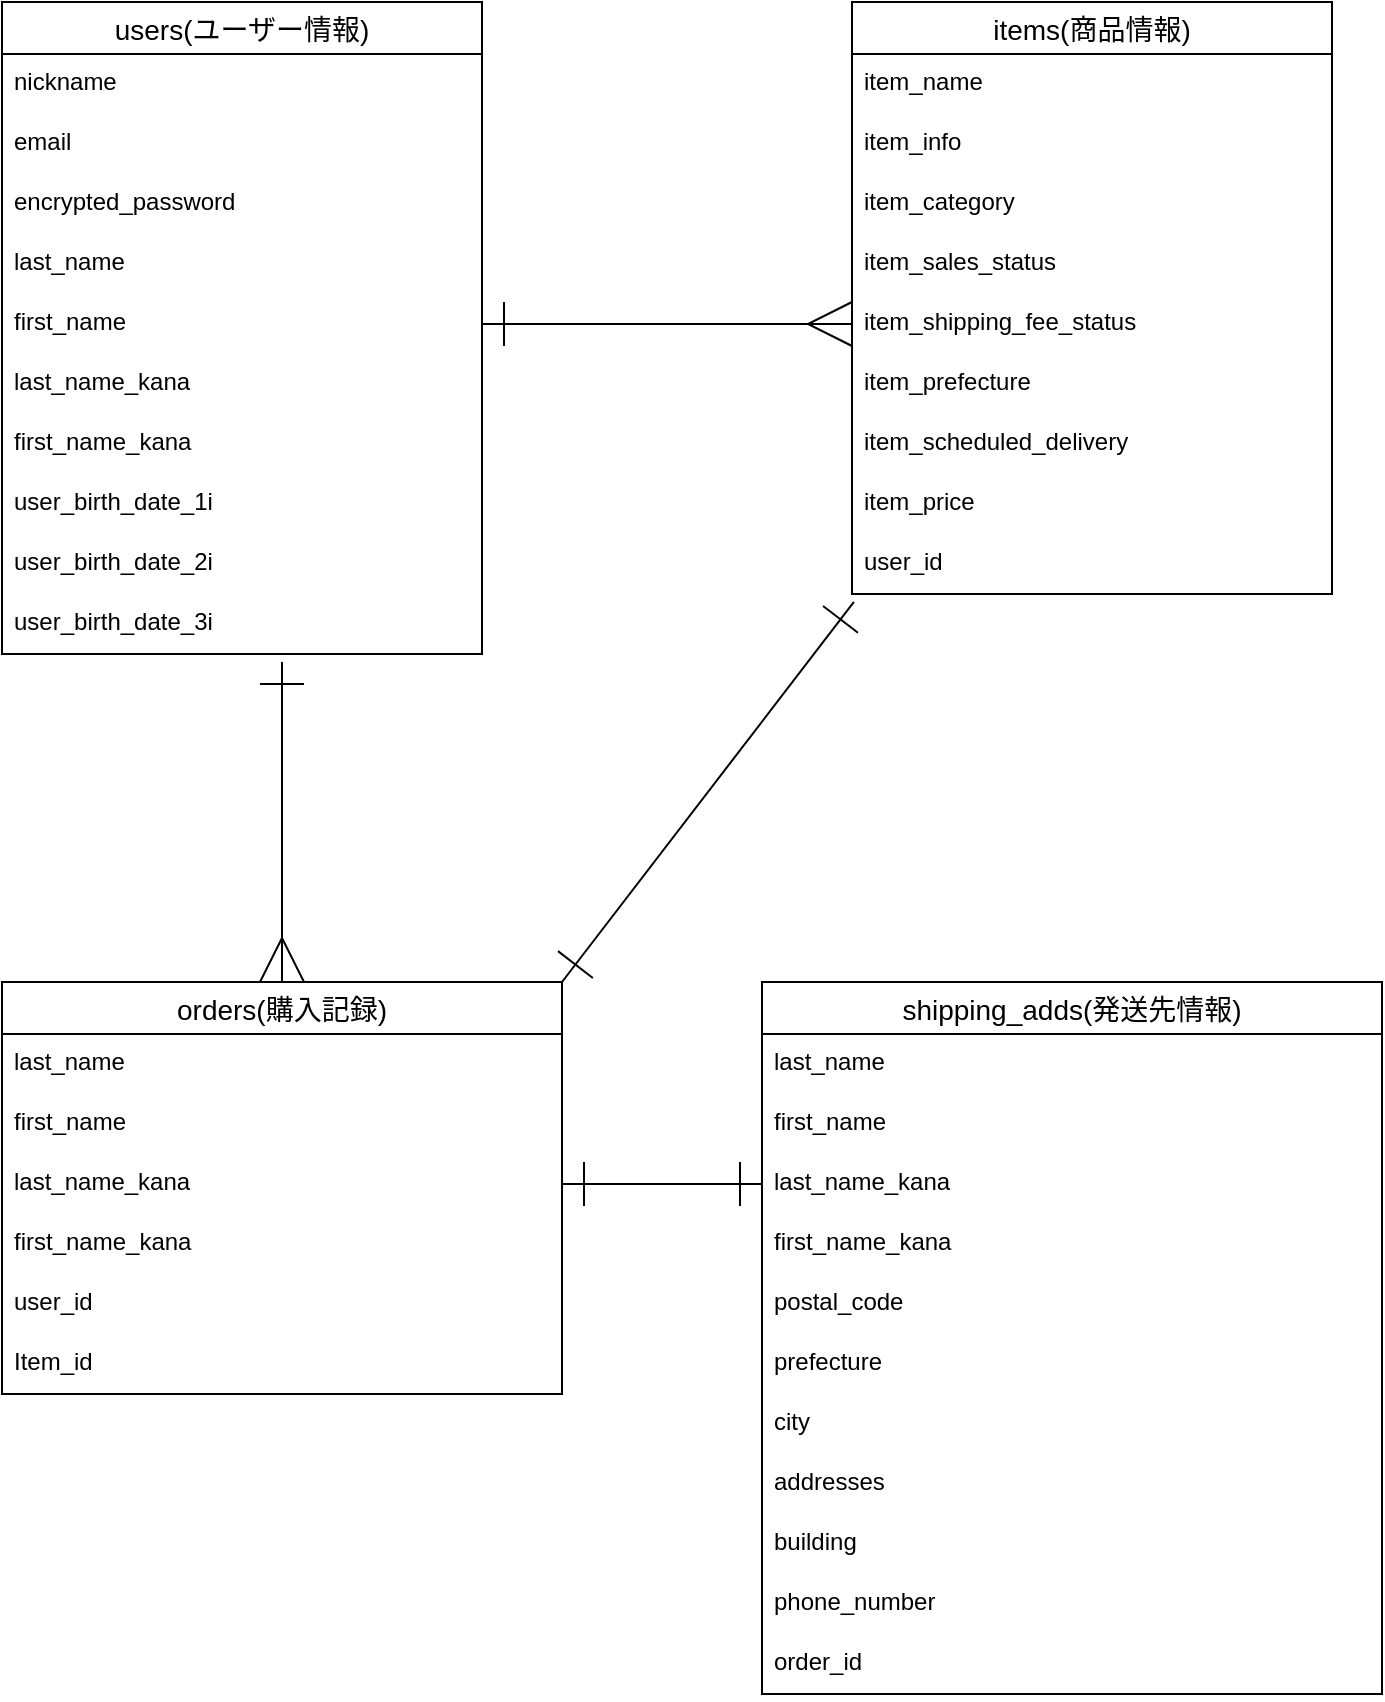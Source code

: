 <mxfile>
    <diagram id="jO1owOp8w8HKTqLt1cpW" name="Page-1">
        <mxGraphModel dx="1216" dy="862" grid="1" gridSize="10" guides="1" tooltips="1" connect="1" arrows="1" fold="1" page="1" pageScale="1" pageWidth="827" pageHeight="1169" math="0" shadow="0">
            <root>
                <mxCell id="0"/>
                <mxCell id="1" parent="0"/>
                <mxCell id="qqJ4dBVKoa5xZ0BFw_9E-1" value="users(ユーザー情報)" style="swimlane;fontStyle=0;childLayout=stackLayout;horizontal=1;startSize=26;horizontalStack=0;resizeParent=1;resizeParentMax=0;resizeLast=0;collapsible=1;marginBottom=0;align=center;fontSize=14;" parent="1" vertex="1">
                    <mxGeometry x="60" y="40" width="240" height="326" as="geometry"/>
                </mxCell>
                <mxCell id="qqJ4dBVKoa5xZ0BFw_9E-2" value="nickname" style="text;strokeColor=none;fillColor=none;spacingLeft=4;spacingRight=4;overflow=hidden;rotatable=0;points=[[0,0.5],[1,0.5]];portConstraint=eastwest;fontSize=12;" parent="qqJ4dBVKoa5xZ0BFw_9E-1" vertex="1">
                    <mxGeometry y="26" width="240" height="30" as="geometry"/>
                </mxCell>
                <mxCell id="qqJ4dBVKoa5xZ0BFw_9E-3" value="email" style="text;strokeColor=none;fillColor=none;spacingLeft=4;spacingRight=4;overflow=hidden;rotatable=0;points=[[0,0.5],[1,0.5]];portConstraint=eastwest;fontSize=12;" parent="qqJ4dBVKoa5xZ0BFw_9E-1" vertex="1">
                    <mxGeometry y="56" width="240" height="30" as="geometry"/>
                </mxCell>
                <mxCell id="qqJ4dBVKoa5xZ0BFw_9E-4" value="encrypted_password" style="text;strokeColor=none;fillColor=none;spacingLeft=4;spacingRight=4;overflow=hidden;rotatable=0;points=[[0,0.5],[1,0.5]];portConstraint=eastwest;fontSize=12;" parent="qqJ4dBVKoa5xZ0BFw_9E-1" vertex="1">
                    <mxGeometry y="86" width="240" height="30" as="geometry"/>
                </mxCell>
                <mxCell id="qqJ4dBVKoa5xZ0BFw_9E-9" value="last_name" style="text;strokeColor=none;fillColor=none;spacingLeft=4;spacingRight=4;overflow=hidden;rotatable=0;points=[[0,0.5],[1,0.5]];portConstraint=eastwest;fontSize=12;" parent="qqJ4dBVKoa5xZ0BFw_9E-1" vertex="1">
                    <mxGeometry y="116" width="240" height="30" as="geometry"/>
                </mxCell>
                <mxCell id="qqJ4dBVKoa5xZ0BFw_9E-11" value="first_name" style="text;strokeColor=none;fillColor=none;spacingLeft=4;spacingRight=4;overflow=hidden;rotatable=0;points=[[0,0.5],[1,0.5]];portConstraint=eastwest;fontSize=12;" parent="qqJ4dBVKoa5xZ0BFw_9E-1" vertex="1">
                    <mxGeometry y="146" width="240" height="30" as="geometry"/>
                </mxCell>
                <mxCell id="qqJ4dBVKoa5xZ0BFw_9E-12" value="last_name_kana" style="text;strokeColor=none;fillColor=none;spacingLeft=4;spacingRight=4;overflow=hidden;rotatable=0;points=[[0,0.5],[1,0.5]];portConstraint=eastwest;fontSize=12;" parent="qqJ4dBVKoa5xZ0BFw_9E-1" vertex="1">
                    <mxGeometry y="176" width="240" height="30" as="geometry"/>
                </mxCell>
                <mxCell id="qqJ4dBVKoa5xZ0BFw_9E-14" value="first_name_kana" style="text;strokeColor=none;fillColor=none;spacingLeft=4;spacingRight=4;overflow=hidden;rotatable=0;points=[[0,0.5],[1,0.5]];portConstraint=eastwest;fontSize=12;" parent="qqJ4dBVKoa5xZ0BFw_9E-1" vertex="1">
                    <mxGeometry y="206" width="240" height="30" as="geometry"/>
                </mxCell>
                <mxCell id="qqJ4dBVKoa5xZ0BFw_9E-15" value="user_birth_date_1i" style="text;strokeColor=none;fillColor=none;spacingLeft=4;spacingRight=4;overflow=hidden;rotatable=0;points=[[0,0.5],[1,0.5]];portConstraint=eastwest;fontSize=12;" parent="qqJ4dBVKoa5xZ0BFw_9E-1" vertex="1">
                    <mxGeometry y="236" width="240" height="30" as="geometry"/>
                </mxCell>
                <mxCell id="qqJ4dBVKoa5xZ0BFw_9E-13" value="user_birth_date_2i" style="text;strokeColor=none;fillColor=none;spacingLeft=4;spacingRight=4;overflow=hidden;rotatable=0;points=[[0,0.5],[1,0.5]];portConstraint=eastwest;fontSize=12;" parent="qqJ4dBVKoa5xZ0BFw_9E-1" vertex="1">
                    <mxGeometry y="266" width="240" height="30" as="geometry"/>
                </mxCell>
                <mxCell id="qqJ4dBVKoa5xZ0BFw_9E-10" value="user_birth_date_3i" style="text;strokeColor=none;fillColor=none;spacingLeft=4;spacingRight=4;overflow=hidden;rotatable=0;points=[[0,0.5],[1,0.5]];portConstraint=eastwest;fontSize=12;" parent="qqJ4dBVKoa5xZ0BFw_9E-1" vertex="1">
                    <mxGeometry y="296" width="240" height="30" as="geometry"/>
                </mxCell>
                <mxCell id="qqJ4dBVKoa5xZ0BFw_9E-16" value="items(商品情報)" style="swimlane;fontStyle=0;childLayout=stackLayout;horizontal=1;startSize=26;horizontalStack=0;resizeParent=1;resizeParentMax=0;resizeLast=0;collapsible=1;marginBottom=0;align=center;fontSize=14;" parent="1" vertex="1">
                    <mxGeometry x="485" y="40" width="240" height="296" as="geometry"/>
                </mxCell>
                <mxCell id="qqJ4dBVKoa5xZ0BFw_9E-17" value="item_name" style="text;strokeColor=none;fillColor=none;spacingLeft=4;spacingRight=4;overflow=hidden;rotatable=0;points=[[0,0.5],[1,0.5]];portConstraint=eastwest;fontSize=12;" parent="qqJ4dBVKoa5xZ0BFw_9E-16" vertex="1">
                    <mxGeometry y="26" width="240" height="30" as="geometry"/>
                </mxCell>
                <mxCell id="qqJ4dBVKoa5xZ0BFw_9E-18" value="item_info" style="text;strokeColor=none;fillColor=none;spacingLeft=4;spacingRight=4;overflow=hidden;rotatable=0;points=[[0,0.5],[1,0.5]];portConstraint=eastwest;fontSize=12;" parent="qqJ4dBVKoa5xZ0BFw_9E-16" vertex="1">
                    <mxGeometry y="56" width="240" height="30" as="geometry"/>
                </mxCell>
                <mxCell id="qqJ4dBVKoa5xZ0BFw_9E-20" value="item_category" style="text;strokeColor=none;fillColor=none;spacingLeft=4;spacingRight=4;overflow=hidden;rotatable=0;points=[[0,0.5],[1,0.5]];portConstraint=eastwest;fontSize=12;" parent="qqJ4dBVKoa5xZ0BFw_9E-16" vertex="1">
                    <mxGeometry y="86" width="240" height="30" as="geometry"/>
                </mxCell>
                <mxCell id="qqJ4dBVKoa5xZ0BFw_9E-23" value="item_sales_status" style="text;strokeColor=none;fillColor=none;spacingLeft=4;spacingRight=4;overflow=hidden;rotatable=0;points=[[0,0.5],[1,0.5]];portConstraint=eastwest;fontSize=12;" parent="qqJ4dBVKoa5xZ0BFw_9E-16" vertex="1">
                    <mxGeometry y="116" width="240" height="30" as="geometry"/>
                </mxCell>
                <mxCell id="qqJ4dBVKoa5xZ0BFw_9E-25" value="item_shipping_fee_status" style="text;strokeColor=none;fillColor=none;spacingLeft=4;spacingRight=4;overflow=hidden;rotatable=0;points=[[0,0.5],[1,0.5]];portConstraint=eastwest;fontSize=12;" parent="qqJ4dBVKoa5xZ0BFw_9E-16" vertex="1">
                    <mxGeometry y="146" width="240" height="30" as="geometry"/>
                </mxCell>
                <mxCell id="qqJ4dBVKoa5xZ0BFw_9E-22" value="item_prefecture" style="text;strokeColor=none;fillColor=none;spacingLeft=4;spacingRight=4;overflow=hidden;rotatable=0;points=[[0,0.5],[1,0.5]];portConstraint=eastwest;fontSize=12;" parent="qqJ4dBVKoa5xZ0BFw_9E-16" vertex="1">
                    <mxGeometry y="176" width="240" height="30" as="geometry"/>
                </mxCell>
                <mxCell id="qqJ4dBVKoa5xZ0BFw_9E-24" value="item_scheduled_delivery" style="text;strokeColor=none;fillColor=none;spacingLeft=4;spacingRight=4;overflow=hidden;rotatable=0;points=[[0,0.5],[1,0.5]];portConstraint=eastwest;fontSize=12;" parent="qqJ4dBVKoa5xZ0BFw_9E-16" vertex="1">
                    <mxGeometry y="206" width="240" height="30" as="geometry"/>
                </mxCell>
                <mxCell id="qqJ4dBVKoa5xZ0BFw_9E-21" value="item_price" style="text;strokeColor=none;fillColor=none;spacingLeft=4;spacingRight=4;overflow=hidden;rotatable=0;points=[[0,0.5],[1,0.5]];portConstraint=eastwest;fontSize=12;" parent="qqJ4dBVKoa5xZ0BFw_9E-16" vertex="1">
                    <mxGeometry y="236" width="240" height="30" as="geometry"/>
                </mxCell>
                <mxCell id="qqJ4dBVKoa5xZ0BFw_9E-19" value="user_id" style="text;strokeColor=none;fillColor=none;spacingLeft=4;spacingRight=4;overflow=hidden;rotatable=0;points=[[0,0.5],[1,0.5]];portConstraint=eastwest;fontSize=12;" parent="qqJ4dBVKoa5xZ0BFw_9E-16" vertex="1">
                    <mxGeometry y="266" width="240" height="30" as="geometry"/>
                </mxCell>
                <mxCell id="6" style="edgeStyle=none;html=1;exitX=0.5;exitY=0;exitDx=0;exitDy=0;startArrow=ERmany;startFill=0;endArrow=ERone;endFill=0;startSize=20;endSize=20;" edge="1" parent="1" source="qqJ4dBVKoa5xZ0BFw_9E-26">
                    <mxGeometry relative="1" as="geometry">
                        <mxPoint x="200" y="370" as="targetPoint"/>
                    </mxGeometry>
                </mxCell>
                <mxCell id="8" style="edgeStyle=none;html=1;exitX=1;exitY=0;exitDx=0;exitDy=0;entryX=0.004;entryY=1.133;entryDx=0;entryDy=0;entryPerimeter=0;startArrow=ERone;startFill=0;endArrow=ERone;endFill=0;startSize=20;endSize=20;" edge="1" parent="1" source="qqJ4dBVKoa5xZ0BFw_9E-26" target="qqJ4dBVKoa5xZ0BFw_9E-19">
                    <mxGeometry relative="1" as="geometry"/>
                </mxCell>
                <mxCell id="qqJ4dBVKoa5xZ0BFw_9E-26" value="orders(購入記録)" style="swimlane;fontStyle=0;childLayout=stackLayout;horizontal=1;startSize=26;horizontalStack=0;resizeParent=1;resizeParentMax=0;resizeLast=0;collapsible=1;marginBottom=0;align=center;fontSize=14;" parent="1" vertex="1">
                    <mxGeometry x="60" y="530" width="280" height="206" as="geometry"/>
                </mxCell>
                <mxCell id="qqJ4dBVKoa5xZ0BFw_9E-27" value="last_name" style="text;strokeColor=none;fillColor=none;spacingLeft=4;spacingRight=4;overflow=hidden;rotatable=0;points=[[0,0.5],[1,0.5]];portConstraint=eastwest;fontSize=12;" parent="qqJ4dBVKoa5xZ0BFw_9E-26" vertex="1">
                    <mxGeometry y="26" width="280" height="30" as="geometry"/>
                </mxCell>
                <mxCell id="qqJ4dBVKoa5xZ0BFw_9E-28" value="first_name" style="text;strokeColor=none;fillColor=none;spacingLeft=4;spacingRight=4;overflow=hidden;rotatable=0;points=[[0,0.5],[1,0.5]];portConstraint=eastwest;fontSize=12;" parent="qqJ4dBVKoa5xZ0BFw_9E-26" vertex="1">
                    <mxGeometry y="56" width="280" height="30" as="geometry"/>
                </mxCell>
                <mxCell id="qqJ4dBVKoa5xZ0BFw_9E-29" value="last_name_kana" style="text;strokeColor=none;fillColor=none;spacingLeft=4;spacingRight=4;overflow=hidden;rotatable=0;points=[[0,0.5],[1,0.5]];portConstraint=eastwest;fontSize=12;" parent="qqJ4dBVKoa5xZ0BFw_9E-26" vertex="1">
                    <mxGeometry y="86" width="280" height="30" as="geometry"/>
                </mxCell>
                <mxCell id="qqJ4dBVKoa5xZ0BFw_9E-31" value="first_name_kana" style="text;strokeColor=none;fillColor=none;spacingLeft=4;spacingRight=4;overflow=hidden;rotatable=0;points=[[0,0.5],[1,0.5]];portConstraint=eastwest;fontSize=12;" parent="qqJ4dBVKoa5xZ0BFw_9E-26" vertex="1">
                    <mxGeometry y="116" width="280" height="30" as="geometry"/>
                </mxCell>
                <mxCell id="qqJ4dBVKoa5xZ0BFw_9E-30" value="user_id" style="text;strokeColor=none;fillColor=none;spacingLeft=4;spacingRight=4;overflow=hidden;rotatable=0;points=[[0,0.5],[1,0.5]];portConstraint=eastwest;fontSize=12;" parent="qqJ4dBVKoa5xZ0BFw_9E-26" vertex="1">
                    <mxGeometry y="146" width="280" height="30" as="geometry"/>
                </mxCell>
                <mxCell id="qqJ4dBVKoa5xZ0BFw_9E-32" value="Item_id" style="text;strokeColor=none;fillColor=none;spacingLeft=4;spacingRight=4;overflow=hidden;rotatable=0;points=[[0,0.5],[1,0.5]];portConstraint=eastwest;fontSize=12;" parent="qqJ4dBVKoa5xZ0BFw_9E-26" vertex="1">
                    <mxGeometry y="176" width="280" height="30" as="geometry"/>
                </mxCell>
                <mxCell id="qqJ4dBVKoa5xZ0BFw_9E-33" value="shipping_adds(発送先情報)" style="swimlane;fontStyle=0;childLayout=stackLayout;horizontal=1;startSize=26;horizontalStack=0;resizeParent=1;resizeParentMax=0;resizeLast=0;collapsible=1;marginBottom=0;align=center;fontSize=14;" parent="1" vertex="1">
                    <mxGeometry x="440" y="530" width="310" height="356" as="geometry"/>
                </mxCell>
                <mxCell id="qqJ4dBVKoa5xZ0BFw_9E-34" value="last_name" style="text;strokeColor=none;fillColor=none;spacingLeft=4;spacingRight=4;overflow=hidden;rotatable=0;points=[[0,0.5],[1,0.5]];portConstraint=eastwest;fontSize=12;" parent="qqJ4dBVKoa5xZ0BFw_9E-33" vertex="1">
                    <mxGeometry y="26" width="310" height="30" as="geometry"/>
                </mxCell>
                <mxCell id="qqJ4dBVKoa5xZ0BFw_9E-35" value="first_name" style="text;strokeColor=none;fillColor=none;spacingLeft=4;spacingRight=4;overflow=hidden;rotatable=0;points=[[0,0.5],[1,0.5]];portConstraint=eastwest;fontSize=12;" parent="qqJ4dBVKoa5xZ0BFw_9E-33" vertex="1">
                    <mxGeometry y="56" width="310" height="30" as="geometry"/>
                </mxCell>
                <mxCell id="qqJ4dBVKoa5xZ0BFw_9E-38" value="last_name_kana" style="text;strokeColor=none;fillColor=none;spacingLeft=4;spacingRight=4;overflow=hidden;rotatable=0;points=[[0,0.5],[1,0.5]];portConstraint=eastwest;fontSize=12;" parent="qqJ4dBVKoa5xZ0BFw_9E-33" vertex="1">
                    <mxGeometry y="86" width="310" height="30" as="geometry"/>
                </mxCell>
                <mxCell id="qqJ4dBVKoa5xZ0BFw_9E-44" value="first_name_kana" style="text;strokeColor=none;fillColor=none;spacingLeft=4;spacingRight=4;overflow=hidden;rotatable=0;points=[[0,0.5],[1,0.5]];portConstraint=eastwest;fontSize=12;" parent="qqJ4dBVKoa5xZ0BFw_9E-33" vertex="1">
                    <mxGeometry y="116" width="310" height="30" as="geometry"/>
                </mxCell>
                <mxCell id="qqJ4dBVKoa5xZ0BFw_9E-40" value="postal_code" style="text;strokeColor=none;fillColor=none;spacingLeft=4;spacingRight=4;overflow=hidden;rotatable=0;points=[[0,0.5],[1,0.5]];portConstraint=eastwest;fontSize=12;" parent="qqJ4dBVKoa5xZ0BFw_9E-33" vertex="1">
                    <mxGeometry y="146" width="310" height="30" as="geometry"/>
                </mxCell>
                <mxCell id="qqJ4dBVKoa5xZ0BFw_9E-43" value="prefecture" style="text;strokeColor=none;fillColor=none;spacingLeft=4;spacingRight=4;overflow=hidden;rotatable=0;points=[[0,0.5],[1,0.5]];portConstraint=eastwest;fontSize=12;" parent="qqJ4dBVKoa5xZ0BFw_9E-33" vertex="1">
                    <mxGeometry y="176" width="310" height="30" as="geometry"/>
                </mxCell>
                <mxCell id="qqJ4dBVKoa5xZ0BFw_9E-41" value="city" style="text;strokeColor=none;fillColor=none;spacingLeft=4;spacingRight=4;overflow=hidden;rotatable=0;points=[[0,0.5],[1,0.5]];portConstraint=eastwest;fontSize=12;" parent="qqJ4dBVKoa5xZ0BFw_9E-33" vertex="1">
                    <mxGeometry y="206" width="310" height="30" as="geometry"/>
                </mxCell>
                <mxCell id="qqJ4dBVKoa5xZ0BFw_9E-42" value="addresses" style="text;strokeColor=none;fillColor=none;spacingLeft=4;spacingRight=4;overflow=hidden;rotatable=0;points=[[0,0.5],[1,0.5]];portConstraint=eastwest;fontSize=12;" parent="qqJ4dBVKoa5xZ0BFw_9E-33" vertex="1">
                    <mxGeometry y="236" width="310" height="30" as="geometry"/>
                </mxCell>
                <mxCell id="qqJ4dBVKoa5xZ0BFw_9E-39" value="building" style="text;strokeColor=none;fillColor=none;spacingLeft=4;spacingRight=4;overflow=hidden;rotatable=0;points=[[0,0.5],[1,0.5]];portConstraint=eastwest;fontSize=12;" parent="qqJ4dBVKoa5xZ0BFw_9E-33" vertex="1">
                    <mxGeometry y="266" width="310" height="30" as="geometry"/>
                </mxCell>
                <mxCell id="qqJ4dBVKoa5xZ0BFw_9E-37" value="phone_number" style="text;strokeColor=none;fillColor=none;spacingLeft=4;spacingRight=4;overflow=hidden;rotatable=0;points=[[0,0.5],[1,0.5]];portConstraint=eastwest;fontSize=12;" parent="qqJ4dBVKoa5xZ0BFw_9E-33" vertex="1">
                    <mxGeometry y="296" width="310" height="30" as="geometry"/>
                </mxCell>
                <mxCell id="qqJ4dBVKoa5xZ0BFw_9E-36" value="order_id" style="text;strokeColor=none;fillColor=none;spacingLeft=4;spacingRight=4;overflow=hidden;rotatable=0;points=[[0,0.5],[1,0.5]];portConstraint=eastwest;fontSize=12;" parent="qqJ4dBVKoa5xZ0BFw_9E-33" vertex="1">
                    <mxGeometry y="326" width="310" height="30" as="geometry"/>
                </mxCell>
                <mxCell id="3" style="edgeStyle=none;html=1;exitX=1;exitY=0.5;exitDx=0;exitDy=0;entryX=0;entryY=0.5;entryDx=0;entryDy=0;startArrow=ERone;startFill=0;endArrow=ERmany;endFill=0;endSize=20;startSize=20;" parent="1" source="qqJ4dBVKoa5xZ0BFw_9E-11" target="qqJ4dBVKoa5xZ0BFw_9E-25" edge="1">
                    <mxGeometry relative="1" as="geometry"/>
                </mxCell>
                <mxCell id="9" style="edgeStyle=none;html=1;exitX=1;exitY=0.5;exitDx=0;exitDy=0;entryX=0;entryY=0.5;entryDx=0;entryDy=0;startArrow=ERone;startFill=0;endArrow=ERone;endFill=0;startSize=20;endSize=20;" edge="1" parent="1" source="qqJ4dBVKoa5xZ0BFw_9E-29" target="qqJ4dBVKoa5xZ0BFw_9E-38">
                    <mxGeometry relative="1" as="geometry"/>
                </mxCell>
            </root>
        </mxGraphModel>
    </diagram>
</mxfile>